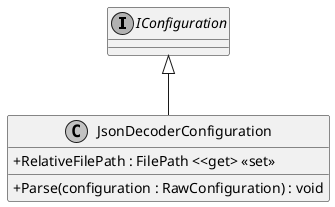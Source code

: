 @startuml
skinparam monochrome true
skinparam classAttributeIconSize 0

interface IConfiguration

IConfiguration <|-- JsonDecoderConfiguration
!startsub default
class JsonDecoderConfiguration {
    + RelativeFilePath : FilePath <<get> <<set>>
    + Parse(configuration : RawConfiguration) : void
}
!endsub

@enduml
